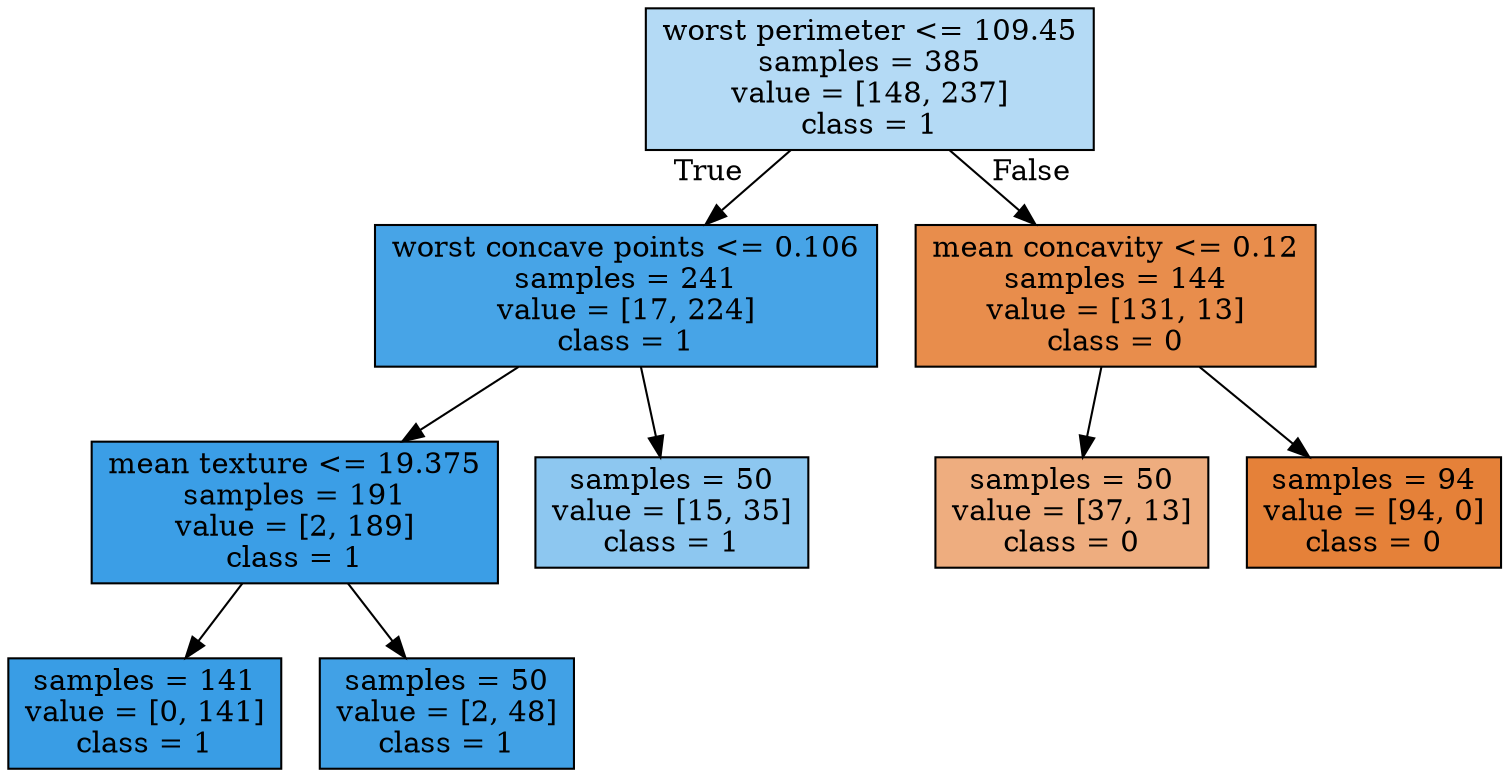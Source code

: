 digraph Tree {
node [shape=box, style="filled", color="black"] ;
0 [label="worst perimeter <= 109.45\nsamples = 385\nvalue = [148, 237]\nclass = 1", fillcolor="#399de560"] ;
1 [label="worst concave points <= 0.106\nsamples = 241\nvalue = [17, 224]\nclass = 1", fillcolor="#399de5ec"] ;
0 -> 1 [labeldistance=2.5, labelangle=45, headlabel="True"] ;
2 [label="mean texture <= 19.375\nsamples = 191\nvalue = [2, 189]\nclass = 1", fillcolor="#399de5fc"] ;
1 -> 2 ;
3 [label="samples = 141\nvalue = [0, 141]\nclass = 1", fillcolor="#399de5ff"] ;
2 -> 3 ;
4 [label="samples = 50\nvalue = [2, 48]\nclass = 1", fillcolor="#399de5f4"] ;
2 -> 4 ;
5 [label="samples = 50\nvalue = [15, 35]\nclass = 1", fillcolor="#399de592"] ;
1 -> 5 ;
6 [label="mean concavity <= 0.12\nsamples = 144\nvalue = [131, 13]\nclass = 0", fillcolor="#e58139e6"] ;
0 -> 6 [labeldistance=2.5, labelangle=-45, headlabel="False"] ;
7 [label="samples = 50\nvalue = [37, 13]\nclass = 0", fillcolor="#e58139a5"] ;
6 -> 7 ;
8 [label="samples = 94\nvalue = [94, 0]\nclass = 0", fillcolor="#e58139ff"] ;
6 -> 8 ;
}